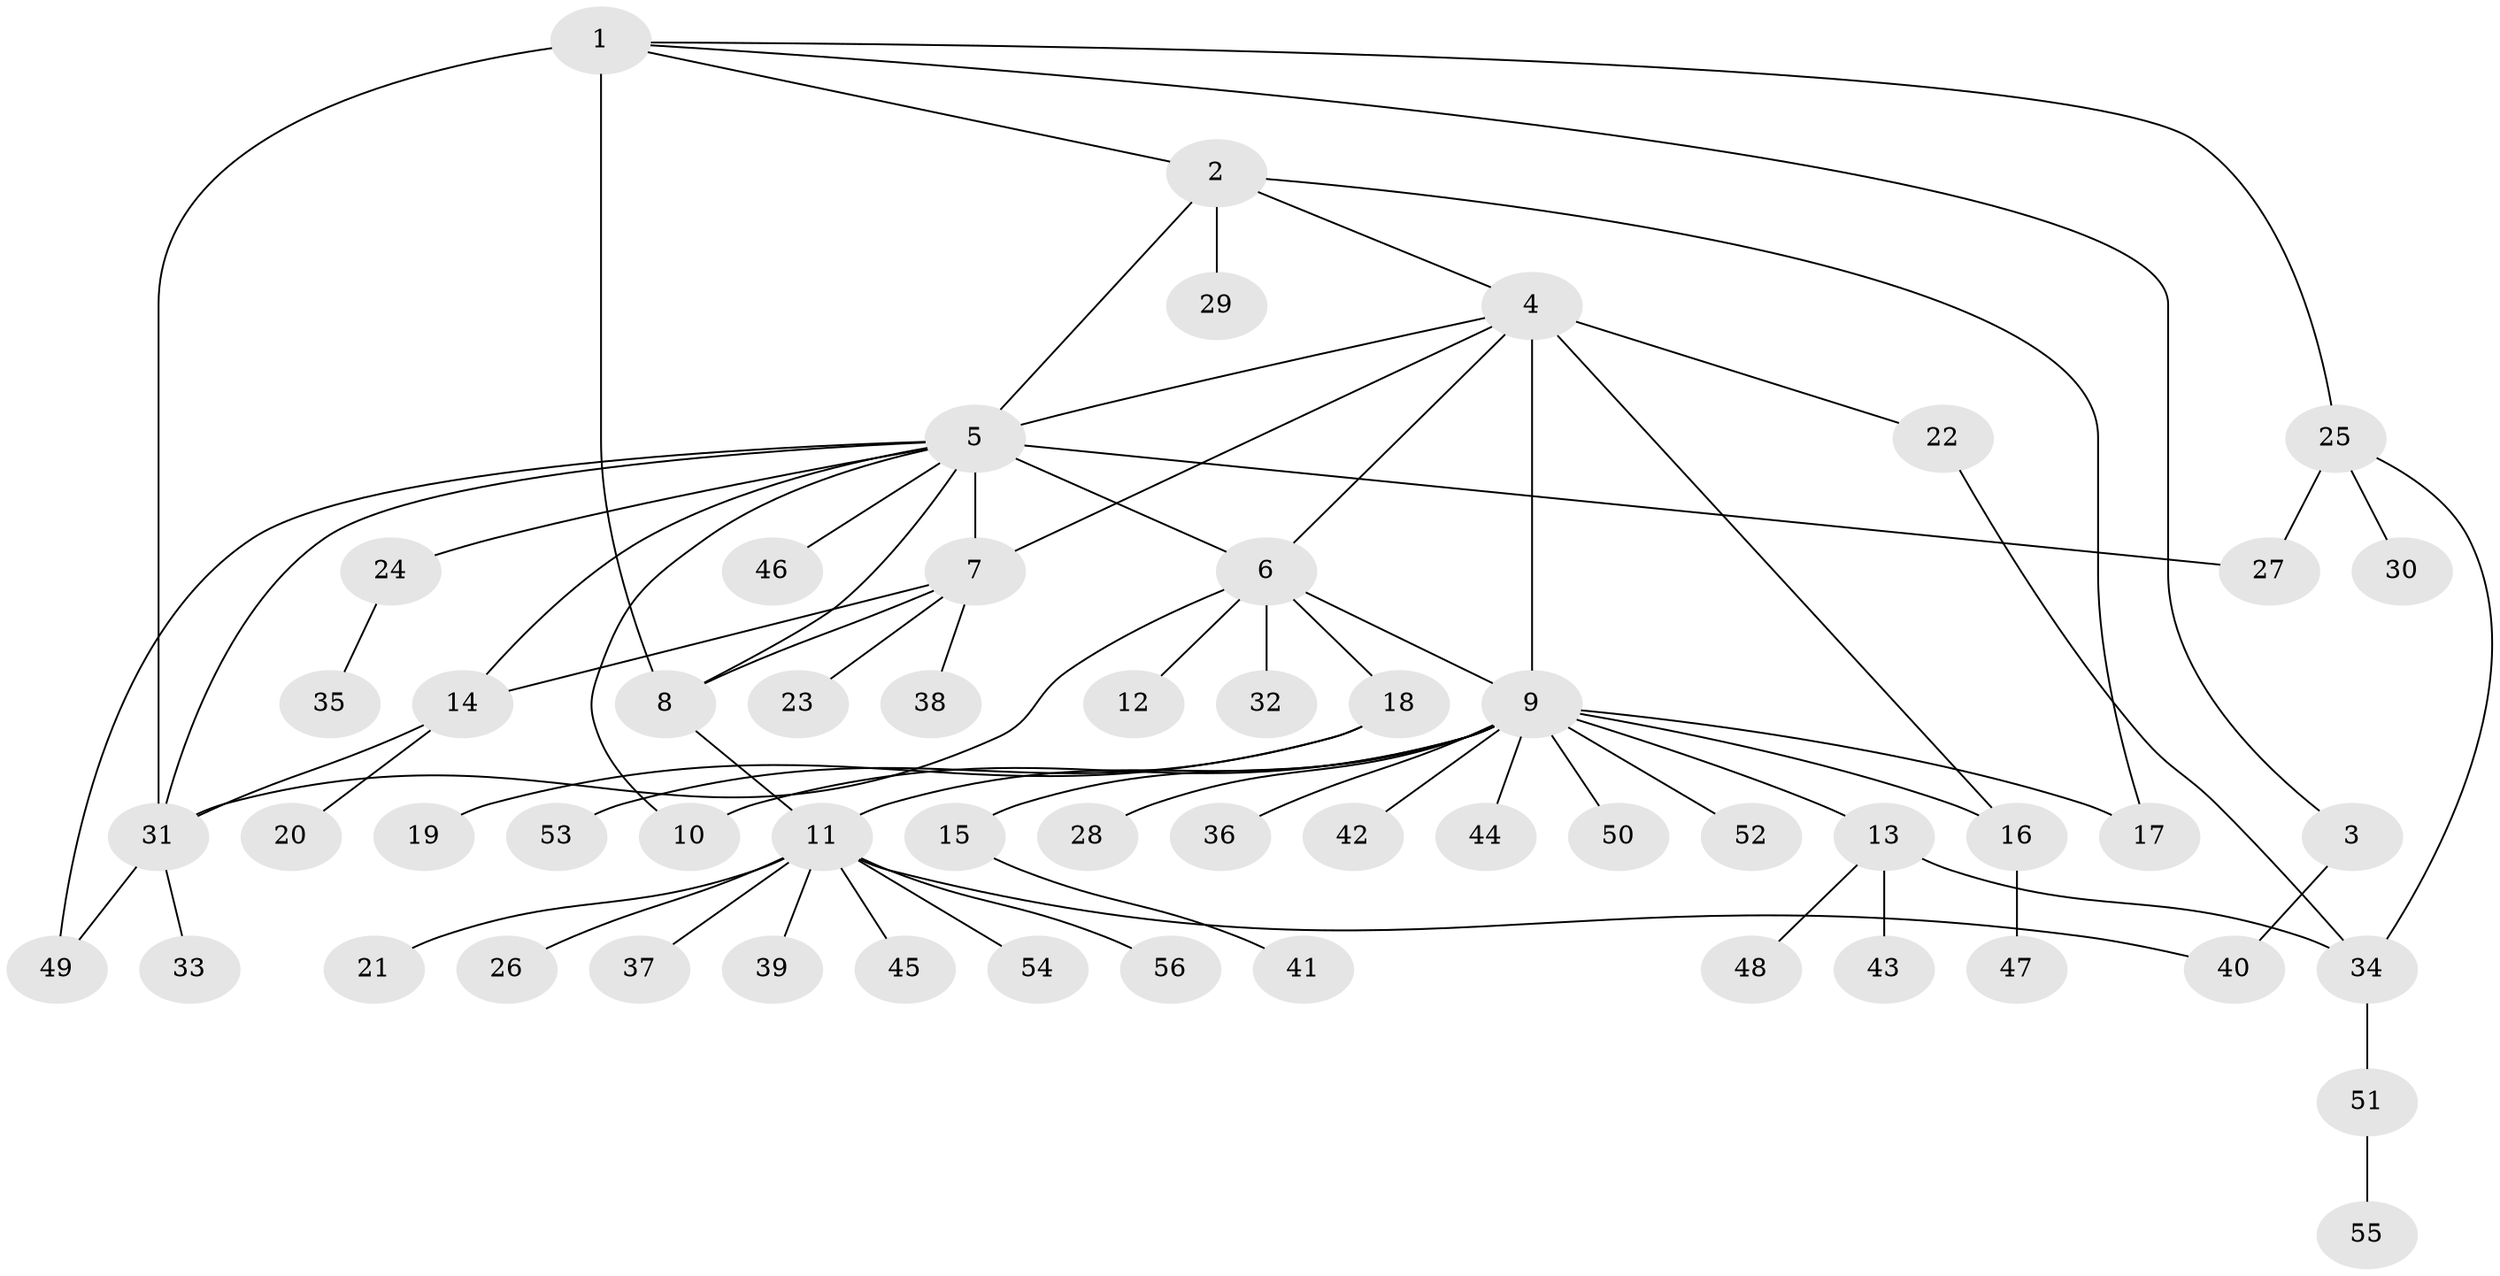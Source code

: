 // original degree distribution, {11: 0.017857142857142856, 10: 0.017857142857142856, 4: 0.026785714285714284, 22: 0.008928571428571428, 8: 0.008928571428571428, 3: 0.08928571428571429, 1: 0.5982142857142857, 15: 0.008928571428571428, 2: 0.17857142857142858, 5: 0.026785714285714284, 6: 0.008928571428571428, 7: 0.008928571428571428}
// Generated by graph-tools (version 1.1) at 2025/35/03/09/25 02:35:22]
// undirected, 56 vertices, 74 edges
graph export_dot {
graph [start="1"]
  node [color=gray90,style=filled];
  1;
  2;
  3;
  4;
  5;
  6;
  7;
  8;
  9;
  10;
  11;
  12;
  13;
  14;
  15;
  16;
  17;
  18;
  19;
  20;
  21;
  22;
  23;
  24;
  25;
  26;
  27;
  28;
  29;
  30;
  31;
  32;
  33;
  34;
  35;
  36;
  37;
  38;
  39;
  40;
  41;
  42;
  43;
  44;
  45;
  46;
  47;
  48;
  49;
  50;
  51;
  52;
  53;
  54;
  55;
  56;
  1 -- 2 [weight=1.0];
  1 -- 3 [weight=1.0];
  1 -- 8 [weight=6.0];
  1 -- 25 [weight=1.0];
  1 -- 31 [weight=1.0];
  2 -- 4 [weight=1.0];
  2 -- 5 [weight=1.0];
  2 -- 17 [weight=1.0];
  2 -- 29 [weight=5.0];
  3 -- 40 [weight=2.0];
  4 -- 5 [weight=1.0];
  4 -- 6 [weight=1.0];
  4 -- 7 [weight=1.0];
  4 -- 9 [weight=1.0];
  4 -- 16 [weight=3.0];
  4 -- 22 [weight=1.0];
  5 -- 6 [weight=1.0];
  5 -- 7 [weight=8.0];
  5 -- 8 [weight=1.0];
  5 -- 10 [weight=1.0];
  5 -- 14 [weight=1.0];
  5 -- 24 [weight=1.0];
  5 -- 27 [weight=1.0];
  5 -- 31 [weight=1.0];
  5 -- 46 [weight=1.0];
  5 -- 49 [weight=1.0];
  6 -- 9 [weight=1.0];
  6 -- 12 [weight=1.0];
  6 -- 18 [weight=1.0];
  6 -- 31 [weight=1.0];
  6 -- 32 [weight=1.0];
  7 -- 8 [weight=1.0];
  7 -- 14 [weight=1.0];
  7 -- 23 [weight=1.0];
  7 -- 38 [weight=1.0];
  8 -- 11 [weight=1.0];
  9 -- 10 [weight=1.0];
  9 -- 11 [weight=1.0];
  9 -- 13 [weight=1.0];
  9 -- 15 [weight=1.0];
  9 -- 16 [weight=1.0];
  9 -- 17 [weight=1.0];
  9 -- 28 [weight=1.0];
  9 -- 36 [weight=1.0];
  9 -- 42 [weight=1.0];
  9 -- 44 [weight=1.0];
  9 -- 50 [weight=1.0];
  9 -- 52 [weight=1.0];
  11 -- 21 [weight=1.0];
  11 -- 26 [weight=1.0];
  11 -- 37 [weight=1.0];
  11 -- 39 [weight=1.0];
  11 -- 40 [weight=1.0];
  11 -- 45 [weight=1.0];
  11 -- 54 [weight=1.0];
  11 -- 56 [weight=1.0];
  13 -- 34 [weight=1.0];
  13 -- 43 [weight=1.0];
  13 -- 48 [weight=1.0];
  14 -- 20 [weight=2.0];
  14 -- 31 [weight=1.0];
  15 -- 41 [weight=1.0];
  16 -- 47 [weight=1.0];
  18 -- 19 [weight=1.0];
  18 -- 53 [weight=1.0];
  22 -- 34 [weight=1.0];
  24 -- 35 [weight=1.0];
  25 -- 27 [weight=1.0];
  25 -- 30 [weight=1.0];
  25 -- 34 [weight=1.0];
  31 -- 33 [weight=1.0];
  31 -- 49 [weight=1.0];
  34 -- 51 [weight=1.0];
  51 -- 55 [weight=1.0];
}
